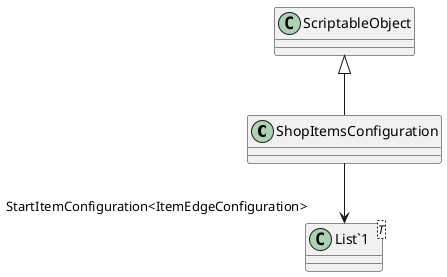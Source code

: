 @startuml
class ShopItemsConfiguration {
}
class "List`1"<T> {
}
ScriptableObject <|-- ShopItemsConfiguration
ShopItemsConfiguration --> "StartItemConfiguration<ItemEdgeConfiguration>" "List`1"
@enduml
